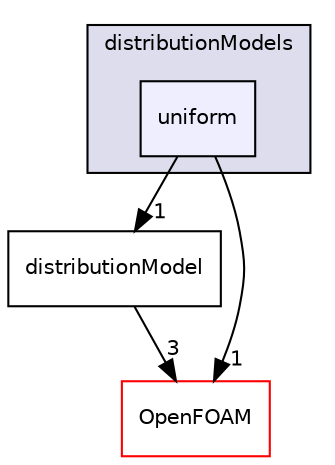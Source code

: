 digraph "src/lagrangian/distributionModels/uniform" {
  bgcolor=transparent;
  compound=true
  node [ fontsize="10", fontname="Helvetica"];
  edge [ labelfontsize="10", labelfontname="Helvetica"];
  subgraph clusterdir_d6927c2879faa997b7d01c6ca71e518d {
    graph [ bgcolor="#ddddee", pencolor="black", label="distributionModels" fontname="Helvetica", fontsize="10", URL="dir_d6927c2879faa997b7d01c6ca71e518d.html"]
  dir_81ad2aab605b5c8e9a60587731fa2f24 [shape=box, label="uniform", style="filled", fillcolor="#eeeeff", pencolor="black", URL="dir_81ad2aab605b5c8e9a60587731fa2f24.html"];
  }
  dir_3ff0738798e7f6403b30bcd3784a2546 [shape=box label="distributionModel" URL="dir_3ff0738798e7f6403b30bcd3784a2546.html"];
  dir_c5473ff19b20e6ec4dfe5c310b3778a8 [shape=box label="OpenFOAM" color="red" URL="dir_c5473ff19b20e6ec4dfe5c310b3778a8.html"];
  dir_81ad2aab605b5c8e9a60587731fa2f24->dir_3ff0738798e7f6403b30bcd3784a2546 [headlabel="1", labeldistance=1.5 headhref="dir_001402_001388.html"];
  dir_81ad2aab605b5c8e9a60587731fa2f24->dir_c5473ff19b20e6ec4dfe5c310b3778a8 [headlabel="1", labeldistance=1.5 headhref="dir_001402_001898.html"];
  dir_3ff0738798e7f6403b30bcd3784a2546->dir_c5473ff19b20e6ec4dfe5c310b3778a8 [headlabel="3", labeldistance=1.5 headhref="dir_001388_001898.html"];
}
